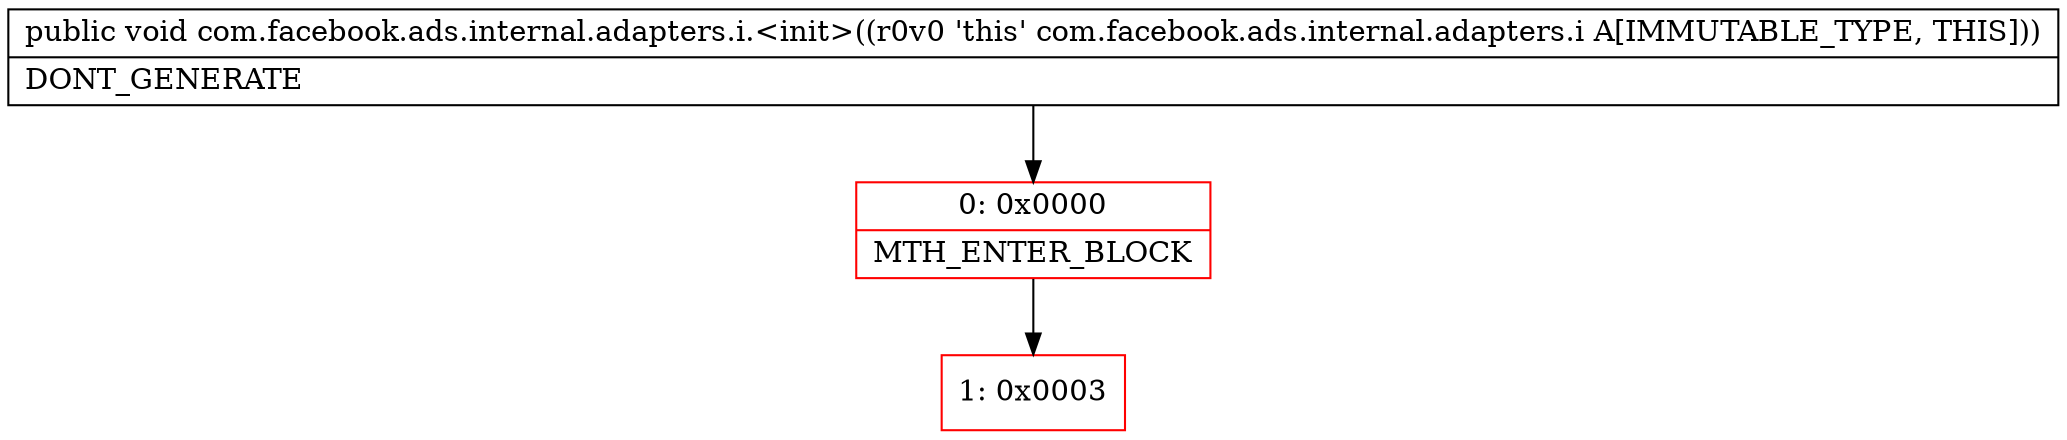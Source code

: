digraph "CFG forcom.facebook.ads.internal.adapters.i.\<init\>()V" {
subgraph cluster_Region_335539276 {
label = "R(0)";
node [shape=record,color=blue];
}
Node_0 [shape=record,color=red,label="{0\:\ 0x0000|MTH_ENTER_BLOCK\l}"];
Node_1 [shape=record,color=red,label="{1\:\ 0x0003}"];
MethodNode[shape=record,label="{public void com.facebook.ads.internal.adapters.i.\<init\>((r0v0 'this' com.facebook.ads.internal.adapters.i A[IMMUTABLE_TYPE, THIS]))  | DONT_GENERATE\l}"];
MethodNode -> Node_0;
Node_0 -> Node_1;
}

